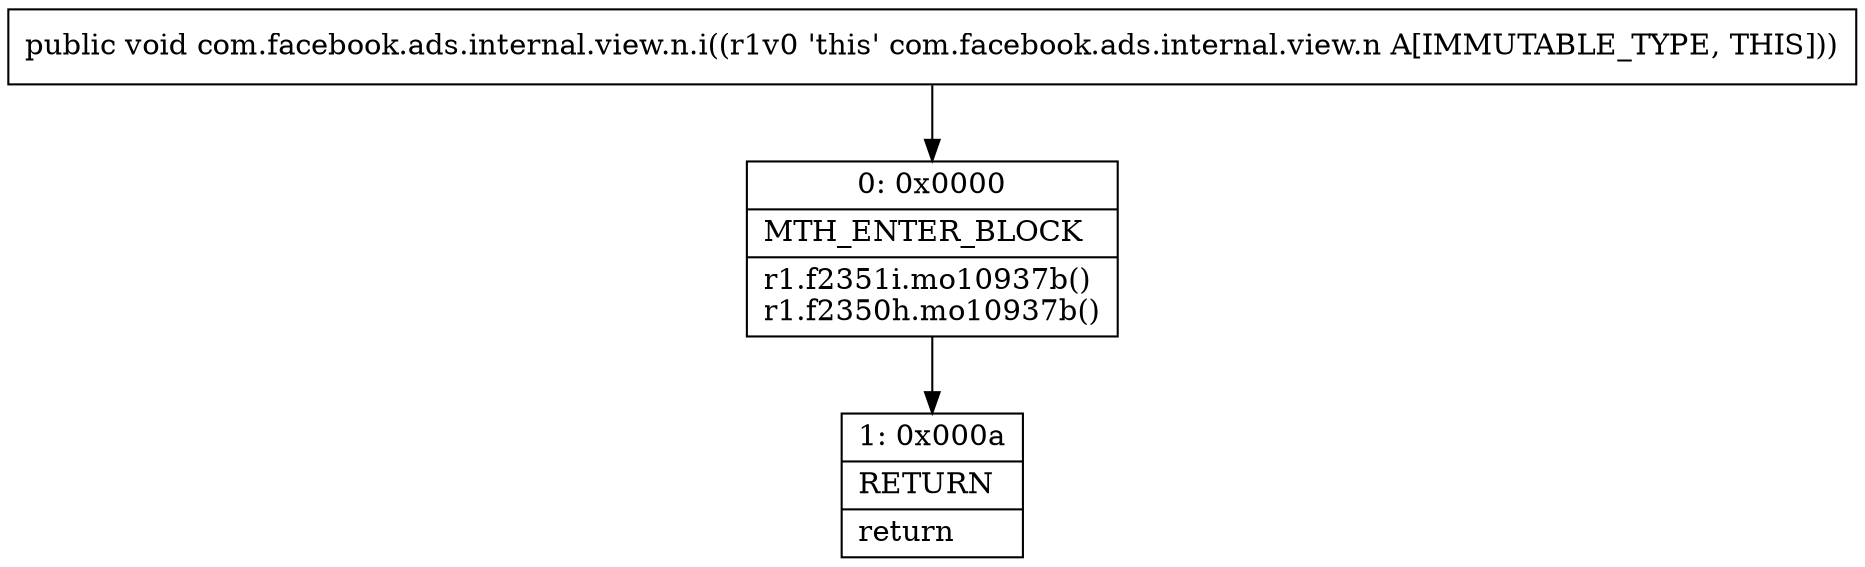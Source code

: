 digraph "CFG forcom.facebook.ads.internal.view.n.i()V" {
Node_0 [shape=record,label="{0\:\ 0x0000|MTH_ENTER_BLOCK\l|r1.f2351i.mo10937b()\lr1.f2350h.mo10937b()\l}"];
Node_1 [shape=record,label="{1\:\ 0x000a|RETURN\l|return\l}"];
MethodNode[shape=record,label="{public void com.facebook.ads.internal.view.n.i((r1v0 'this' com.facebook.ads.internal.view.n A[IMMUTABLE_TYPE, THIS])) }"];
MethodNode -> Node_0;
Node_0 -> Node_1;
}

